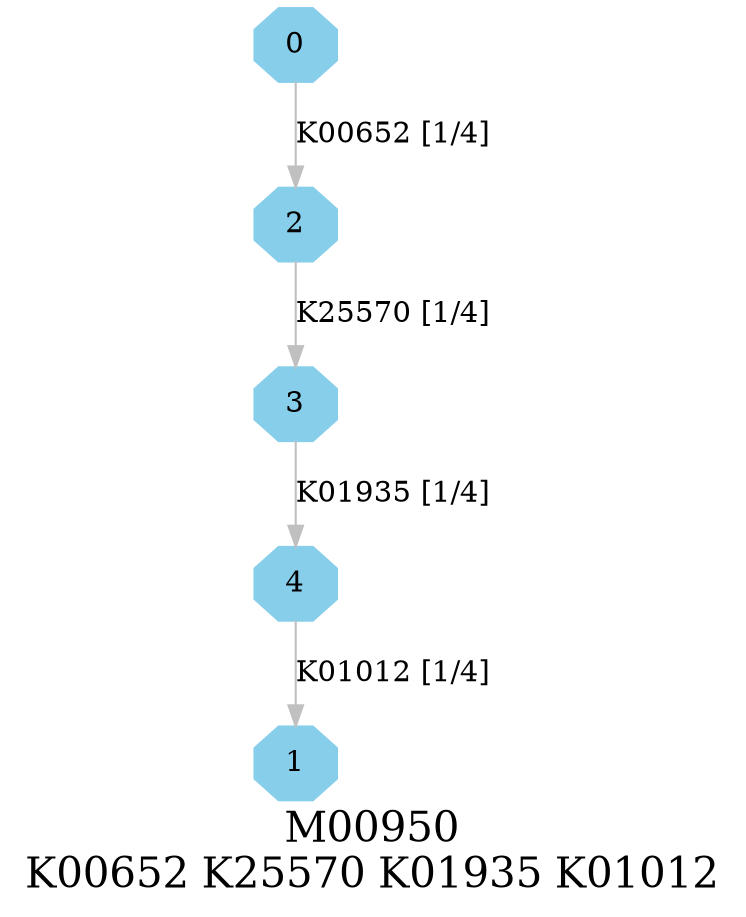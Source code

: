 digraph G {
graph [label="M00950
K00652 K25570 K01935 K01012",fontsize=20];
node [shape=box,style=filled];
edge [len=3,color=grey];
{node [width=.3,height=.3,shape=octagon,style=filled,color=skyblue] 0 1 2 3 4 }
0 -> 2 [label="K00652 [1/4]"];
2 -> 3 [label="K25570 [1/4]"];
3 -> 4 [label="K01935 [1/4]"];
4 -> 1 [label="K01012 [1/4]"];
}
